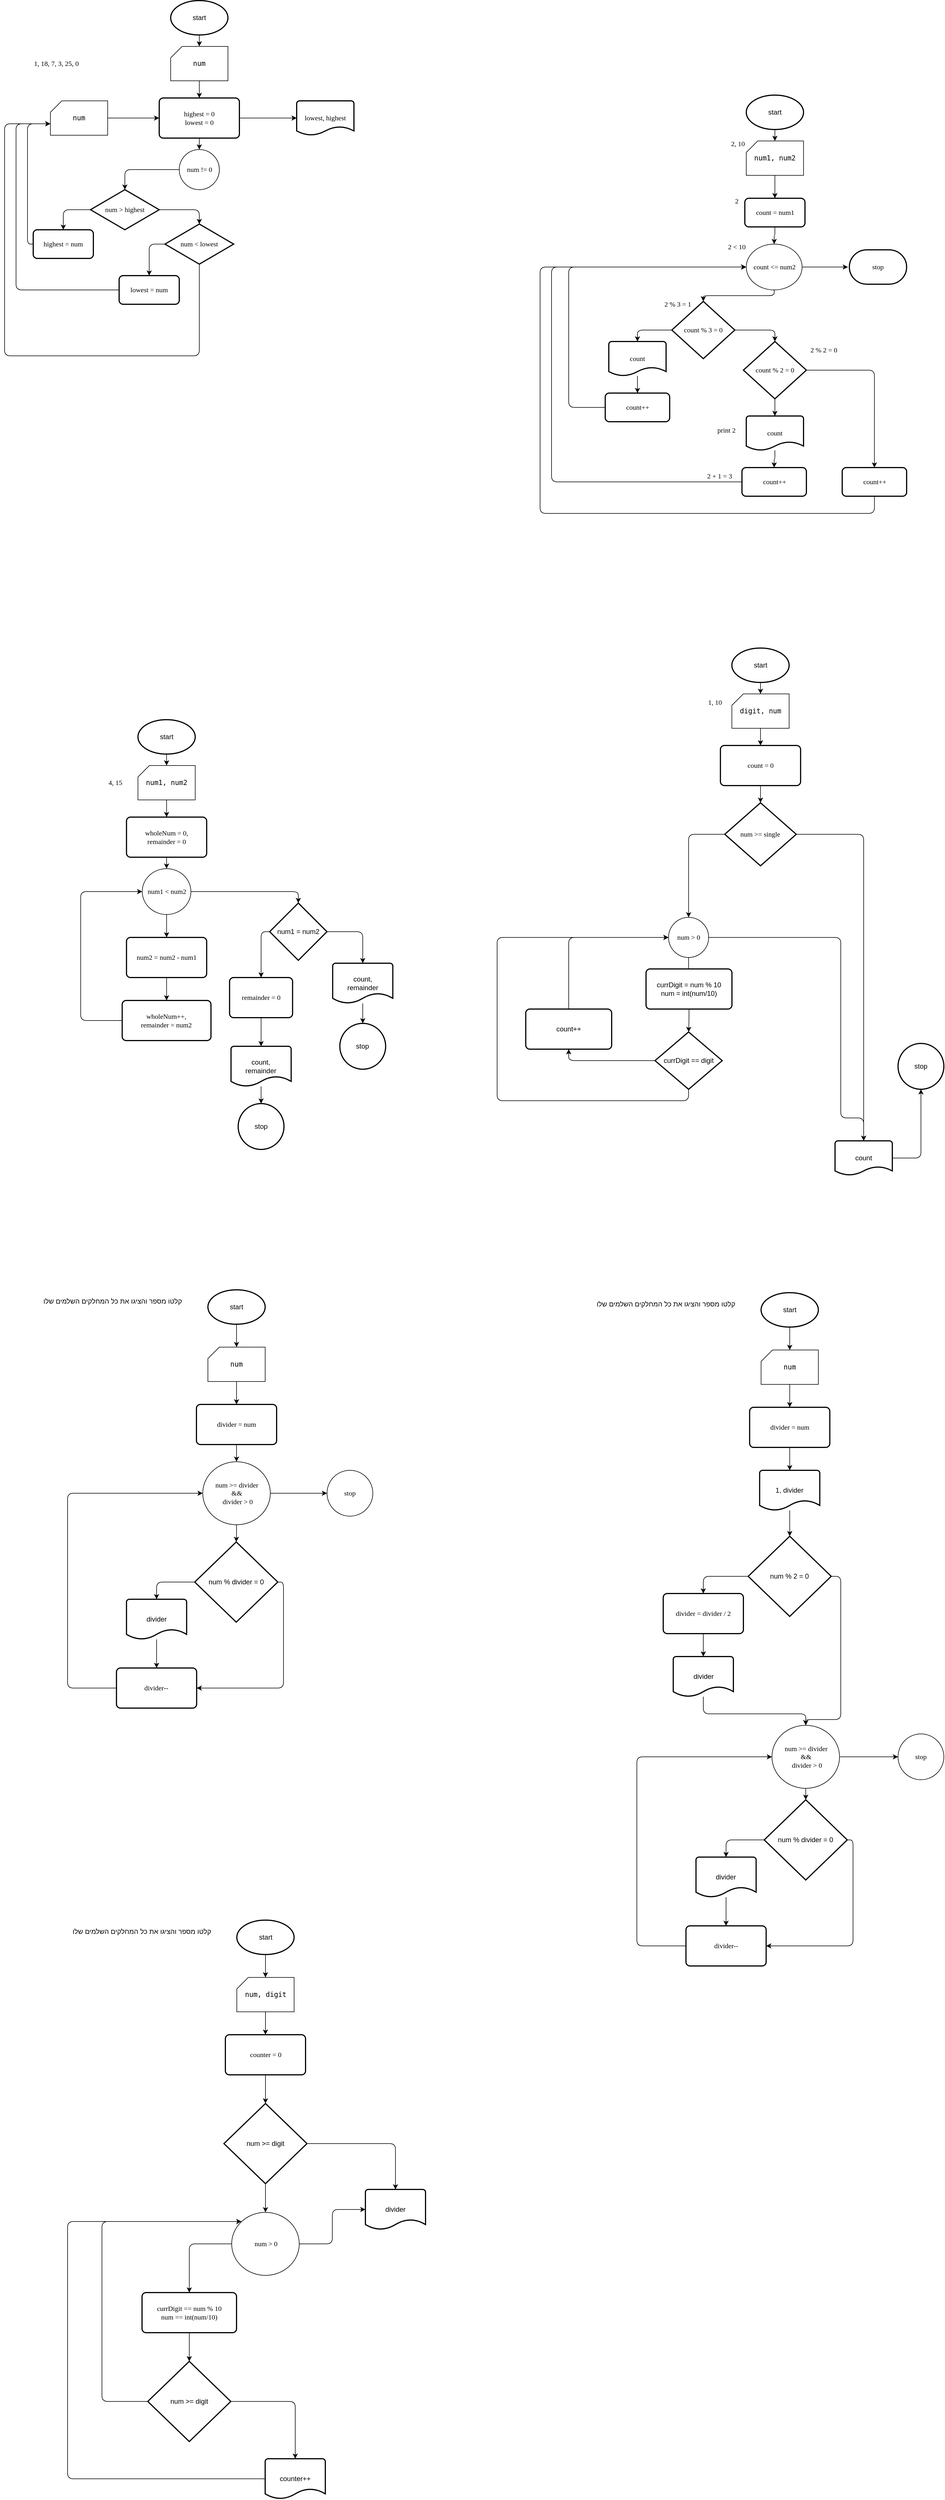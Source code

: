 <mxfile>
    <diagram id="PMfPm_m9FSrddyUOyoKl" name="Page-1">
        <mxGraphModel dx="878" dy="662" grid="1" gridSize="10" guides="1" tooltips="1" connect="1" arrows="1" fold="1" page="1" pageScale="1" pageWidth="850" pageHeight="1100" math="0" shadow="0">
            <root>
                <mxCell id="0"/>
                <mxCell id="1" parent="0"/>
                <mxCell id="33" style="edgeStyle=orthogonalEdgeStyle;html=1;entryX=0.5;entryY=0;entryDx=0;entryDy=0;entryPerimeter=0;fontFamily=Lucida Console;" parent="1" source="2" target="6" edge="1">
                    <mxGeometry relative="1" as="geometry"/>
                </mxCell>
                <mxCell id="2" value="start" style="strokeWidth=2;html=1;shape=mxgraph.flowchart.start_1;whiteSpace=wrap;" parent="1" vertex="1">
                    <mxGeometry x="310" y="20" width="100" height="60" as="geometry"/>
                </mxCell>
                <mxCell id="34" style="edgeStyle=orthogonalEdgeStyle;html=1;exitX=0.5;exitY=1;exitDx=0;exitDy=0;exitPerimeter=0;entryX=0.5;entryY=0;entryDx=0;entryDy=0;fontFamily=Lucida Console;" parent="1" source="6" target="31" edge="1">
                    <mxGeometry relative="1" as="geometry"/>
                </mxCell>
                <mxCell id="6" value="&lt;pre style=&quot;&quot;&gt;num&lt;/pre&gt;" style="verticalLabelPosition=middle;verticalAlign=middle;html=1;shape=card;whiteSpace=wrap;size=20;arcSize=12;align=center;labelPosition=center;" parent="1" vertex="1">
                    <mxGeometry x="310" y="100" width="100" height="60" as="geometry"/>
                </mxCell>
                <mxCell id="37" style="edgeStyle=orthogonalEdgeStyle;html=1;exitX=0;exitY=0.5;exitDx=0;exitDy=0;exitPerimeter=0;entryX=0.5;entryY=0;entryDx=0;entryDy=0;entryPerimeter=0;fontFamily=Lucida Console;" parent="1" source="30" target="36" edge="1">
                    <mxGeometry relative="1" as="geometry"/>
                </mxCell>
                <mxCell id="30" value="num != 0" style="verticalLabelPosition=middle;verticalAlign=middle;html=1;shape=mxgraph.flowchart.on-page_reference;fontFamily=Lucida Console;labelPosition=center;align=center;" parent="1" vertex="1">
                    <mxGeometry x="325" y="280" width="70" height="70" as="geometry"/>
                </mxCell>
                <mxCell id="35" style="edgeStyle=orthogonalEdgeStyle;html=1;exitX=0.5;exitY=1;exitDx=0;exitDy=0;entryX=0.5;entryY=0;entryDx=0;entryDy=0;entryPerimeter=0;fontFamily=Lucida Console;" parent="1" source="31" target="30" edge="1">
                    <mxGeometry relative="1" as="geometry"/>
                </mxCell>
                <mxCell id="53" style="edgeStyle=orthogonalEdgeStyle;html=1;exitX=1;exitY=0.5;exitDx=0;exitDy=0;entryX=0;entryY=0.5;entryDx=0;entryDy=0;entryPerimeter=0;fontFamily=Lucida Console;" parent="1" source="31" target="52" edge="1">
                    <mxGeometry relative="1" as="geometry"/>
                </mxCell>
                <mxCell id="31" value="highest = 0&lt;br&gt;lowest = 0" style="rounded=1;whiteSpace=wrap;html=1;absoluteArcSize=1;arcSize=14;strokeWidth=2;fontFamily=Lucida Console;" parent="1" vertex="1">
                    <mxGeometry x="290" y="190" width="140" height="70" as="geometry"/>
                </mxCell>
                <mxCell id="32" value="1, 18, 7, 3, 25, 0" style="text;html=1;align=center;verticalAlign=middle;resizable=0;points=[];autosize=1;strokeColor=none;fillColor=none;fontFamily=Lucida Console;" parent="1" vertex="1">
                    <mxGeometry x="35" y="115" width="150" height="30" as="geometry"/>
                </mxCell>
                <mxCell id="39" style="edgeStyle=orthogonalEdgeStyle;html=1;exitX=0;exitY=0.5;exitDx=0;exitDy=0;exitPerimeter=0;entryX=0.5;entryY=0;entryDx=0;entryDy=0;fontFamily=Lucida Console;" parent="1" source="36" target="38" edge="1">
                    <mxGeometry relative="1" as="geometry"/>
                </mxCell>
                <mxCell id="43" style="edgeStyle=orthogonalEdgeStyle;html=1;entryX=0.5;entryY=0;entryDx=0;entryDy=0;entryPerimeter=0;fontFamily=Lucida Console;" parent="1" source="36" target="42" edge="1">
                    <mxGeometry relative="1" as="geometry"/>
                </mxCell>
                <mxCell id="36" value="num &amp;gt; highest" style="strokeWidth=2;html=1;shape=mxgraph.flowchart.decision;whiteSpace=wrap;fontFamily=Lucida Console;" parent="1" vertex="1">
                    <mxGeometry x="170" y="350" width="120" height="70" as="geometry"/>
                </mxCell>
                <mxCell id="51" style="edgeStyle=orthogonalEdgeStyle;html=1;exitX=0;exitY=0.5;exitDx=0;exitDy=0;fontFamily=Lucida Console;entryX=0;entryY=0;entryDx=0;entryDy=40;entryPerimeter=0;" parent="1" source="38" target="49" edge="1">
                    <mxGeometry relative="1" as="geometry">
                        <mxPoint x="40" y="230" as="targetPoint"/>
                    </mxGeometry>
                </mxCell>
                <mxCell id="38" value="highest = num" style="rounded=1;whiteSpace=wrap;html=1;absoluteArcSize=1;arcSize=14;strokeWidth=2;fontFamily=Lucida Console;" parent="1" vertex="1">
                    <mxGeometry x="70" y="420" width="105" height="50" as="geometry"/>
                </mxCell>
                <mxCell id="45" style="edgeStyle=orthogonalEdgeStyle;html=1;exitX=0;exitY=0.5;exitDx=0;exitDy=0;exitPerimeter=0;fontFamily=Lucida Console;" parent="1" source="42" target="44" edge="1">
                    <mxGeometry relative="1" as="geometry"/>
                </mxCell>
                <mxCell id="48" style="edgeStyle=orthogonalEdgeStyle;html=1;exitX=0.5;exitY=1;exitDx=0;exitDy=0;exitPerimeter=0;fontFamily=Lucida Console;entryX=0;entryY=0;entryDx=0;entryDy=40;entryPerimeter=0;" parent="1" source="42" target="49" edge="1">
                    <mxGeometry relative="1" as="geometry">
                        <mxPoint x="80" y="225" as="targetPoint"/>
                        <Array as="points">
                            <mxPoint x="360" y="640"/>
                            <mxPoint x="20" y="640"/>
                            <mxPoint x="20" y="235"/>
                        </Array>
                    </mxGeometry>
                </mxCell>
                <mxCell id="42" value="num &amp;lt; lowest" style="strokeWidth=2;html=1;shape=mxgraph.flowchart.decision;whiteSpace=wrap;fontFamily=Lucida Console;" parent="1" vertex="1">
                    <mxGeometry x="300" y="410" width="120" height="70" as="geometry"/>
                </mxCell>
                <mxCell id="54" style="edgeStyle=orthogonalEdgeStyle;html=1;exitX=0;exitY=0.5;exitDx=0;exitDy=0;fontFamily=Lucida Console;entryX=0;entryY=0;entryDx=0;entryDy=40;entryPerimeter=0;" parent="1" source="44" target="49" edge="1">
                    <mxGeometry relative="1" as="geometry">
                        <mxPoint x="40" y="230" as="targetPoint"/>
                        <Array as="points">
                            <mxPoint x="40" y="525"/>
                            <mxPoint x="40" y="235"/>
                        </Array>
                    </mxGeometry>
                </mxCell>
                <mxCell id="44" value="lowest = num" style="rounded=1;whiteSpace=wrap;html=1;absoluteArcSize=1;arcSize=14;strokeWidth=2;fontFamily=Lucida Console;" parent="1" vertex="1">
                    <mxGeometry x="220" y="500" width="105" height="50" as="geometry"/>
                </mxCell>
                <mxCell id="50" style="edgeStyle=orthogonalEdgeStyle;html=1;entryX=0;entryY=0.5;entryDx=0;entryDy=0;fontFamily=Lucida Console;" parent="1" source="49" target="31" edge="1">
                    <mxGeometry relative="1" as="geometry"/>
                </mxCell>
                <mxCell id="49" value="&lt;pre style=&quot;&quot;&gt;num&lt;/pre&gt;" style="verticalLabelPosition=middle;verticalAlign=middle;html=1;shape=card;whiteSpace=wrap;size=20;arcSize=12;align=center;labelPosition=center;" parent="1" vertex="1">
                    <mxGeometry x="100" y="195" width="100" height="60" as="geometry"/>
                </mxCell>
                <mxCell id="52" value="lowest, highest" style="strokeWidth=2;html=1;shape=mxgraph.flowchart.document2;whiteSpace=wrap;size=0.25;fontFamily=Lucida Console;" parent="1" vertex="1">
                    <mxGeometry x="530" y="195" width="100" height="60" as="geometry"/>
                </mxCell>
                <mxCell id="184" style="edgeStyle=orthogonalEdgeStyle;html=1;entryX=0.5;entryY=0;entryDx=0;entryDy=0;entryPerimeter=0;fontFamily=Lucida Console;" parent="1" source="185" target="187" edge="1">
                    <mxGeometry relative="1" as="geometry"/>
                </mxCell>
                <mxCell id="185" value="start" style="strokeWidth=2;html=1;shape=mxgraph.flowchart.start_1;whiteSpace=wrap;" parent="1" vertex="1">
                    <mxGeometry x="1289.86" y="1150" width="100" height="60" as="geometry"/>
                </mxCell>
                <mxCell id="186" style="edgeStyle=orthogonalEdgeStyle;html=1;exitX=0.5;exitY=1;exitDx=0;exitDy=0;exitPerimeter=0;entryX=0.5;entryY=0;entryDx=0;entryDy=0;fontFamily=Lucida Console;" parent="1" source="187" target="190" edge="1">
                    <mxGeometry relative="1" as="geometry"/>
                </mxCell>
                <mxCell id="187" value="&lt;pre style=&quot;&quot;&gt;digit, num&lt;/pre&gt;" style="verticalLabelPosition=middle;verticalAlign=middle;html=1;shape=card;whiteSpace=wrap;size=20;arcSize=12;align=center;labelPosition=center;" parent="1" vertex="1">
                    <mxGeometry x="1289.86" y="1230" width="100" height="60" as="geometry"/>
                </mxCell>
                <mxCell id="266" value="" style="edgeStyle=orthogonalEdgeStyle;html=1;" parent="1" source="188" edge="1">
                    <mxGeometry relative="1" as="geometry">
                        <mxPoint x="1215.0" y="1760" as="targetPoint"/>
                    </mxGeometry>
                </mxCell>
                <mxCell id="271" style="edgeStyle=orthogonalEdgeStyle;html=1;entryX=0.5;entryY=0;entryDx=0;entryDy=0;entryPerimeter=0;" parent="1" source="188" target="259" edge="1">
                    <mxGeometry relative="1" as="geometry">
                        <Array as="points">
                            <mxPoint x="1480" y="1655"/>
                            <mxPoint x="1480" y="1970"/>
                            <mxPoint x="1520" y="1970"/>
                        </Array>
                    </mxGeometry>
                </mxCell>
                <mxCell id="188" value="num &amp;gt; 0" style="verticalLabelPosition=middle;verticalAlign=middle;html=1;shape=mxgraph.flowchart.on-page_reference;fontFamily=Lucida Console;labelPosition=center;align=center;" parent="1" vertex="1">
                    <mxGeometry x="1179.32" y="1620" width="70" height="70" as="geometry"/>
                </mxCell>
                <mxCell id="263" style="edgeStyle=orthogonalEdgeStyle;html=1;entryX=0.5;entryY=0;entryDx=0;entryDy=0;entryPerimeter=0;" parent="1" source="190" target="258" edge="1">
                    <mxGeometry relative="1" as="geometry"/>
                </mxCell>
                <mxCell id="190" value="count = 0" style="rounded=1;whiteSpace=wrap;html=1;absoluteArcSize=1;arcSize=14;strokeWidth=2;fontFamily=Lucida Console;" parent="1" vertex="1">
                    <mxGeometry x="1269.86" y="1320" width="140" height="70" as="geometry"/>
                </mxCell>
                <mxCell id="191" value="1, 10" style="text;html=1;align=center;verticalAlign=middle;resizable=0;points=[];autosize=1;strokeColor=none;fillColor=none;fontFamily=Lucida Console;" parent="1" vertex="1">
                    <mxGeometry x="1229.86" y="1230" width="60" height="30" as="geometry"/>
                </mxCell>
                <mxCell id="260" style="edgeStyle=orthogonalEdgeStyle;html=1;exitX=1;exitY=0.5;exitDx=0;exitDy=0;exitPerimeter=0;entryX=0.5;entryY=0;entryDx=0;entryDy=0;entryPerimeter=0;" parent="1" source="258" target="259" edge="1">
                    <mxGeometry relative="1" as="geometry"/>
                </mxCell>
                <mxCell id="264" style="edgeStyle=orthogonalEdgeStyle;html=1;exitX=0;exitY=0.5;exitDx=0;exitDy=0;exitPerimeter=0;entryX=0.5;entryY=0;entryDx=0;entryDy=0;entryPerimeter=0;" parent="1" source="258" target="188" edge="1">
                    <mxGeometry relative="1" as="geometry"/>
                </mxCell>
                <mxCell id="258" value="num &amp;gt;= single" style="strokeWidth=2;html=1;shape=mxgraph.flowchart.decision;whiteSpace=wrap;fontFamily=Lucida Console;" parent="1" vertex="1">
                    <mxGeometry x="1277.47" y="1420" width="124.79" height="110" as="geometry"/>
                </mxCell>
                <mxCell id="262" value="" style="edgeStyle=orthogonalEdgeStyle;html=1;" parent="1" source="259" target="261" edge="1">
                    <mxGeometry relative="1" as="geometry"/>
                </mxCell>
                <mxCell id="259" value="count" style="strokeWidth=2;html=1;shape=mxgraph.flowchart.document2;whiteSpace=wrap;size=0.25;" parent="1" vertex="1">
                    <mxGeometry x="1470.0" y="2010" width="100" height="60" as="geometry"/>
                </mxCell>
                <mxCell id="261" value="stop" style="ellipse;whiteSpace=wrap;html=1;strokeWidth=2;" parent="1" vertex="1">
                    <mxGeometry x="1580.0" y="1840" width="80" height="80" as="geometry"/>
                </mxCell>
                <mxCell id="269" style="edgeStyle=orthogonalEdgeStyle;html=1;entryX=0.5;entryY=0;entryDx=0;entryDy=0;entryPerimeter=0;" parent="1" source="267" target="268" edge="1">
                    <mxGeometry relative="1" as="geometry"/>
                </mxCell>
                <mxCell id="267" value="currDigit = num % 10&lt;br&gt;num = int(num/10)" style="rounded=1;whiteSpace=wrap;html=1;absoluteArcSize=1;arcSize=14;strokeWidth=2;" parent="1" vertex="1">
                    <mxGeometry x="1140" y="1710" width="150" height="70" as="geometry"/>
                </mxCell>
                <mxCell id="272" style="edgeStyle=orthogonalEdgeStyle;html=1;entryX=0.5;entryY=1;entryDx=0;entryDy=0;" parent="1" source="268" target="273" edge="1">
                    <mxGeometry relative="1" as="geometry">
                        <mxPoint x="1050" y="1830" as="targetPoint"/>
                    </mxGeometry>
                </mxCell>
                <mxCell id="276" style="edgeStyle=orthogonalEdgeStyle;html=1;entryX=0;entryY=0.5;entryDx=0;entryDy=0;entryPerimeter=0;" parent="1" source="268" target="188" edge="1">
                    <mxGeometry relative="1" as="geometry">
                        <Array as="points">
                            <mxPoint x="1214" y="1940"/>
                            <mxPoint x="880" y="1940"/>
                            <mxPoint x="880" y="1655"/>
                        </Array>
                    </mxGeometry>
                </mxCell>
                <mxCell id="268" value="currDigit == digit" style="strokeWidth=2;html=1;shape=mxgraph.flowchart.decision;whiteSpace=wrap;" parent="1" vertex="1">
                    <mxGeometry x="1155.64" y="1820" width="117.36" height="100" as="geometry"/>
                </mxCell>
                <mxCell id="274" style="edgeStyle=orthogonalEdgeStyle;html=1;entryX=0;entryY=0.5;entryDx=0;entryDy=0;entryPerimeter=0;" parent="1" source="273" target="188" edge="1">
                    <mxGeometry relative="1" as="geometry">
                        <Array as="points">
                            <mxPoint x="1005" y="1655"/>
                        </Array>
                    </mxGeometry>
                </mxCell>
                <mxCell id="273" value="count++" style="rounded=1;whiteSpace=wrap;html=1;absoluteArcSize=1;arcSize=14;strokeWidth=2;" parent="1" vertex="1">
                    <mxGeometry x="930" y="1780" width="150" height="70" as="geometry"/>
                </mxCell>
                <mxCell id="311" style="edgeStyle=orthogonalEdgeStyle;html=1;entryX=0.5;entryY=0;entryDx=0;entryDy=0;entryPerimeter=0;fontFamily=Lucida Console;" parent="1" source="312" target="314" edge="1">
                    <mxGeometry relative="1" as="geometry"/>
                </mxCell>
                <mxCell id="312" value="start" style="strokeWidth=2;html=1;shape=mxgraph.flowchart.start_1;whiteSpace=wrap;" parent="1" vertex="1">
                    <mxGeometry x="1315" y="185" width="100" height="60" as="geometry"/>
                </mxCell>
                <mxCell id="313" style="edgeStyle=orthogonalEdgeStyle;html=1;exitX=0.5;exitY=1;exitDx=0;exitDy=0;exitPerimeter=0;fontFamily=Lucida Console;entryX=0.5;entryY=0;entryDx=0;entryDy=0;" parent="1" source="314" target="319" edge="1">
                    <mxGeometry relative="1" as="geometry">
                        <mxPoint x="1365" y="355" as="targetPoint"/>
                    </mxGeometry>
                </mxCell>
                <mxCell id="314" value="&lt;pre style=&quot;&quot;&gt;num1, num2&lt;/pre&gt;" style="verticalLabelPosition=middle;verticalAlign=middle;html=1;shape=card;whiteSpace=wrap;size=20;arcSize=12;align=center;labelPosition=center;" parent="1" vertex="1">
                    <mxGeometry x="1315" y="265" width="100" height="60" as="geometry"/>
                </mxCell>
                <mxCell id="315" value="" style="edgeStyle=orthogonalEdgeStyle;html=1;fontFamily=Lucida Console;" parent="1" source="317" edge="1">
                    <mxGeometry relative="1" as="geometry">
                        <mxPoint x="1492.5" y="485" as="targetPoint"/>
                    </mxGeometry>
                </mxCell>
                <mxCell id="316" style="edgeStyle=orthogonalEdgeStyle;html=1;exitX=0.5;exitY=1;exitDx=0;exitDy=0;exitPerimeter=0;entryX=0.5;entryY=0;entryDx=0;entryDy=0;entryPerimeter=0;fontFamily=Lucida Console;" parent="1" source="317" target="322" edge="1">
                    <mxGeometry relative="1" as="geometry"/>
                </mxCell>
                <mxCell id="317" value="count &amp;lt;= num2" style="verticalLabelPosition=middle;verticalAlign=middle;html=1;shape=mxgraph.flowchart.on-page_reference;fontFamily=Lucida Console;labelPosition=center;align=center;" parent="1" vertex="1">
                    <mxGeometry x="1315" y="445" width="97.5" height="80" as="geometry"/>
                </mxCell>
                <mxCell id="318" style="edgeStyle=orthogonalEdgeStyle;html=1;exitX=0.5;exitY=1;exitDx=0;exitDy=0;entryX=0.5;entryY=0;entryDx=0;entryDy=0;entryPerimeter=0;fontFamily=Lucida Console;" parent="1" source="319" target="317" edge="1">
                    <mxGeometry relative="1" as="geometry"/>
                </mxCell>
                <mxCell id="319" value="count = num1" style="rounded=1;whiteSpace=wrap;html=1;absoluteArcSize=1;arcSize=14;strokeWidth=2;fontFamily=Lucida Console;" parent="1" vertex="1">
                    <mxGeometry x="1312.5" y="365" width="105" height="50" as="geometry"/>
                </mxCell>
                <mxCell id="320" style="edgeStyle=orthogonalEdgeStyle;html=1;exitX=1;exitY=0.5;exitDx=0;exitDy=0;exitPerimeter=0;entryX=0.5;entryY=0;entryDx=0;entryDy=0;entryPerimeter=0;fontFamily=Lucida Console;" parent="1" source="322" target="325" edge="1">
                    <mxGeometry relative="1" as="geometry"/>
                </mxCell>
                <mxCell id="321" style="edgeStyle=orthogonalEdgeStyle;html=1;exitX=0;exitY=0.5;exitDx=0;exitDy=0;exitPerimeter=0;entryX=0.5;entryY=0;entryDx=0;entryDy=0;entryPerimeter=0;fontFamily=Lucida Console;" parent="1" source="322" target="327" edge="1">
                    <mxGeometry relative="1" as="geometry"/>
                </mxCell>
                <mxCell id="322" value="count % 3 = 0" style="strokeWidth=2;html=1;shape=mxgraph.flowchart.decision;whiteSpace=wrap;fontFamily=Lucida Console;" parent="1" vertex="1">
                    <mxGeometry x="1185" y="545" width="110" height="100" as="geometry"/>
                </mxCell>
                <mxCell id="323" style="edgeStyle=orthogonalEdgeStyle;html=1;fontFamily=Lucida Console;" parent="1" source="325" target="331" edge="1">
                    <mxGeometry relative="1" as="geometry"/>
                </mxCell>
                <mxCell id="324" style="edgeStyle=orthogonalEdgeStyle;html=1;entryX=0.5;entryY=0;entryDx=0;entryDy=0;fontFamily=Lucida Console;" parent="1" source="325" target="336" edge="1">
                    <mxGeometry relative="1" as="geometry"/>
                </mxCell>
                <mxCell id="325" value="count % 2 = 0" style="strokeWidth=2;html=1;shape=mxgraph.flowchart.decision;whiteSpace=wrap;fontFamily=Lucida Console;" parent="1" vertex="1">
                    <mxGeometry x="1310" y="615" width="110" height="100" as="geometry"/>
                </mxCell>
                <mxCell id="326" style="edgeStyle=orthogonalEdgeStyle;html=1;fontFamily=Lucida Console;" parent="1" source="327" target="329" edge="1">
                    <mxGeometry relative="1" as="geometry"/>
                </mxCell>
                <mxCell id="327" value="count" style="strokeWidth=2;html=1;shape=mxgraph.flowchart.document2;whiteSpace=wrap;size=0.25;fontFamily=Lucida Console;" parent="1" vertex="1">
                    <mxGeometry x="1075" y="615" width="100" height="60" as="geometry"/>
                </mxCell>
                <mxCell id="328" style="edgeStyle=orthogonalEdgeStyle;html=1;entryX=0;entryY=0.5;entryDx=0;entryDy=0;entryPerimeter=0;fontFamily=Lucida Console;" parent="1" source="329" target="317" edge="1">
                    <mxGeometry relative="1" as="geometry">
                        <Array as="points">
                            <mxPoint x="1005" y="730"/>
                            <mxPoint x="1005" y="485"/>
                        </Array>
                    </mxGeometry>
                </mxCell>
                <mxCell id="329" value="count++" style="rounded=1;whiteSpace=wrap;html=1;absoluteArcSize=1;arcSize=14;strokeWidth=2;fontFamily=Lucida Console;" parent="1" vertex="1">
                    <mxGeometry x="1068.75" y="705" width="112.5" height="50" as="geometry"/>
                </mxCell>
                <mxCell id="330" style="edgeStyle=orthogonalEdgeStyle;html=1;fontFamily=Lucida Console;" parent="1" source="331" target="333" edge="1">
                    <mxGeometry relative="1" as="geometry"/>
                </mxCell>
                <mxCell id="331" value="count" style="strokeWidth=2;html=1;shape=mxgraph.flowchart.document2;whiteSpace=wrap;size=0.25;fontFamily=Lucida Console;" parent="1" vertex="1">
                    <mxGeometry x="1315" y="745" width="100" height="60" as="geometry"/>
                </mxCell>
                <mxCell id="332" style="edgeStyle=orthogonalEdgeStyle;html=1;entryX=0;entryY=0.5;entryDx=0;entryDy=0;entryPerimeter=0;fontFamily=Lucida Console;" parent="1" source="333" target="317" edge="1">
                    <mxGeometry relative="1" as="geometry">
                        <Array as="points">
                            <mxPoint x="975" y="860"/>
                            <mxPoint x="975" y="485"/>
                        </Array>
                    </mxGeometry>
                </mxCell>
                <mxCell id="333" value="count++" style="rounded=1;whiteSpace=wrap;html=1;absoluteArcSize=1;arcSize=14;strokeWidth=2;fontFamily=Lucida Console;" parent="1" vertex="1">
                    <mxGeometry x="1307.5" y="835" width="112.5" height="50" as="geometry"/>
                </mxCell>
                <mxCell id="334" value="stop" style="strokeWidth=2;html=1;shape=mxgraph.flowchart.terminator;whiteSpace=wrap;fontFamily=Lucida Console;" parent="1" vertex="1">
                    <mxGeometry x="1495" y="455" width="100" height="60" as="geometry"/>
                </mxCell>
                <mxCell id="335" style="edgeStyle=orthogonalEdgeStyle;html=1;exitX=0.5;exitY=1;exitDx=0;exitDy=0;entryX=0;entryY=0.5;entryDx=0;entryDy=0;entryPerimeter=0;fontFamily=Lucida Console;" parent="1" source="336" target="317" edge="1">
                    <mxGeometry relative="1" as="geometry">
                        <Array as="points">
                            <mxPoint x="1539" y="915"/>
                            <mxPoint x="955" y="915"/>
                            <mxPoint x="955" y="485"/>
                        </Array>
                    </mxGeometry>
                </mxCell>
                <mxCell id="336" value="count++" style="rounded=1;whiteSpace=wrap;html=1;absoluteArcSize=1;arcSize=14;strokeWidth=2;fontFamily=Lucida Console;" parent="1" vertex="1">
                    <mxGeometry x="1482.5" y="835" width="112.5" height="50" as="geometry"/>
                </mxCell>
                <mxCell id="337" value="2, 10" style="text;html=1;align=center;verticalAlign=middle;resizable=0;points=[];autosize=1;strokeColor=none;fillColor=none;fontFamily=Lucida Console;" parent="1" vertex="1">
                    <mxGeometry x="1270" y="255" width="60" height="30" as="geometry"/>
                </mxCell>
                <mxCell id="338" value="2" style="text;html=1;align=center;verticalAlign=middle;resizable=0;points=[];autosize=1;strokeColor=none;fillColor=none;fontFamily=Lucida Console;" parent="1" vertex="1">
                    <mxGeometry x="1282.5" y="355" width="30" height="30" as="geometry"/>
                </mxCell>
                <mxCell id="339" value="2 &amp;lt; 10" style="text;html=1;align=center;verticalAlign=middle;resizable=0;points=[];autosize=1;strokeColor=none;fillColor=none;fontFamily=Lucida Console;" parent="1" vertex="1">
                    <mxGeometry x="1262.5" y="435" width="70" height="30" as="geometry"/>
                </mxCell>
                <mxCell id="340" value="2 % 3 = 1" style="text;html=1;align=center;verticalAlign=middle;resizable=0;points=[];autosize=1;strokeColor=none;fillColor=none;fontFamily=Lucida Console;" parent="1" vertex="1">
                    <mxGeometry x="1150" y="535" width="90" height="30" as="geometry"/>
                </mxCell>
                <mxCell id="341" value="2 % 2 = 0" style="text;html=1;align=center;verticalAlign=middle;resizable=0;points=[];autosize=1;strokeColor=none;fillColor=none;fontFamily=Lucida Console;" parent="1" vertex="1">
                    <mxGeometry x="1405" y="615" width="90" height="30" as="geometry"/>
                </mxCell>
                <mxCell id="342" value="print 2" style="text;html=1;align=center;verticalAlign=middle;resizable=0;points=[];autosize=1;strokeColor=none;fillColor=none;fontFamily=Lucida Console;" parent="1" vertex="1">
                    <mxGeometry x="1245" y="755" width="70" height="30" as="geometry"/>
                </mxCell>
                <mxCell id="343" value="2 + 1 = 3" style="text;html=1;align=center;verticalAlign=middle;resizable=0;points=[];autosize=1;strokeColor=none;fillColor=none;fontFamily=Lucida Console;" parent="1" vertex="1">
                    <mxGeometry x="1222.5" y="835" width="90" height="30" as="geometry"/>
                </mxCell>
                <mxCell id="344" style="edgeStyle=orthogonalEdgeStyle;html=1;entryX=0.5;entryY=0;entryDx=0;entryDy=0;entryPerimeter=0;fontFamily=Lucida Console;" parent="1" source="345" target="347" edge="1">
                    <mxGeometry relative="1" as="geometry"/>
                </mxCell>
                <mxCell id="345" value="start" style="strokeWidth=2;html=1;shape=mxgraph.flowchart.start_1;whiteSpace=wrap;" parent="1" vertex="1">
                    <mxGeometry x="252.86" y="1275" width="100" height="60" as="geometry"/>
                </mxCell>
                <mxCell id="346" style="edgeStyle=orthogonalEdgeStyle;html=1;exitX=0.5;exitY=1;exitDx=0;exitDy=0;exitPerimeter=0;entryX=0.5;entryY=0;entryDx=0;entryDy=0;fontFamily=Lucida Console;" parent="1" source="347" target="352" edge="1">
                    <mxGeometry relative="1" as="geometry"/>
                </mxCell>
                <mxCell id="347" value="&lt;pre style=&quot;&quot;&gt;num1, num2&lt;/pre&gt;" style="verticalLabelPosition=middle;verticalAlign=middle;html=1;shape=card;whiteSpace=wrap;size=20;arcSize=12;align=center;labelPosition=center;" parent="1" vertex="1">
                    <mxGeometry x="252.86" y="1355" width="100" height="60" as="geometry"/>
                </mxCell>
                <mxCell id="348" style="edgeStyle=orthogonalEdgeStyle;html=1;entryX=0.5;entryY=0;entryDx=0;entryDy=0;" parent="1" source="350" target="355" edge="1">
                    <mxGeometry relative="1" as="geometry"/>
                </mxCell>
                <mxCell id="349" style="edgeStyle=orthogonalEdgeStyle;html=1;entryX=0.5;entryY=0;entryDx=0;entryDy=0;entryPerimeter=0;" parent="1" source="350" target="363" edge="1">
                    <mxGeometry relative="1" as="geometry">
                        <mxPoint x="482.86" y="1575" as="targetPoint"/>
                    </mxGeometry>
                </mxCell>
                <mxCell id="350" value="num1 &amp;lt; num2" style="verticalLabelPosition=middle;verticalAlign=middle;html=1;shape=mxgraph.flowchart.on-page_reference;fontFamily=Lucida Console;labelPosition=center;align=center;" parent="1" vertex="1">
                    <mxGeometry x="260.36" y="1535" width="85" height="80" as="geometry"/>
                </mxCell>
                <mxCell id="351" style="edgeStyle=orthogonalEdgeStyle;html=1;exitX=0.5;exitY=1;exitDx=0;exitDy=0;entryX=0.5;entryY=0;entryDx=0;entryDy=0;entryPerimeter=0;fontFamily=Lucida Console;" parent="1" source="352" target="350" edge="1">
                    <mxGeometry relative="1" as="geometry"/>
                </mxCell>
                <mxCell id="352" value="wholeNum = 0,&lt;br&gt;remainder = 0" style="rounded=1;whiteSpace=wrap;html=1;absoluteArcSize=1;arcSize=14;strokeWidth=2;fontFamily=Lucida Console;" parent="1" vertex="1">
                    <mxGeometry x="232.86" y="1445" width="140" height="70" as="geometry"/>
                </mxCell>
                <mxCell id="353" value="4, 15&lt;br&gt;" style="text;html=1;align=center;verticalAlign=middle;resizable=0;points=[];autosize=1;strokeColor=none;fillColor=none;fontFamily=Lucida Console;" parent="1" vertex="1">
                    <mxGeometry x="182.86" y="1370" width="60" height="30" as="geometry"/>
                </mxCell>
                <mxCell id="354" style="edgeStyle=orthogonalEdgeStyle;html=1;entryX=0.5;entryY=0;entryDx=0;entryDy=0;" parent="1" source="355" target="357" edge="1">
                    <mxGeometry relative="1" as="geometry"/>
                </mxCell>
                <mxCell id="355" value="num2 = num2 - num1" style="rounded=1;whiteSpace=wrap;html=1;absoluteArcSize=1;arcSize=14;strokeWidth=2;fontFamily=Lucida Console;" parent="1" vertex="1">
                    <mxGeometry x="232.86" y="1655" width="140" height="70" as="geometry"/>
                </mxCell>
                <mxCell id="356" style="edgeStyle=orthogonalEdgeStyle;html=1;entryX=0;entryY=0.5;entryDx=0;entryDy=0;entryPerimeter=0;" parent="1" source="357" target="350" edge="1">
                    <mxGeometry relative="1" as="geometry">
                        <Array as="points">
                            <mxPoint x="152.86" y="1800"/>
                            <mxPoint x="152.86" y="1575"/>
                        </Array>
                    </mxGeometry>
                </mxCell>
                <mxCell id="357" value="wholeNum++,&lt;br&gt;remainder = num2" style="rounded=1;whiteSpace=wrap;html=1;absoluteArcSize=1;arcSize=14;strokeWidth=2;fontFamily=Lucida Console;" parent="1" vertex="1">
                    <mxGeometry x="225.36" y="1765" width="155" height="70" as="geometry"/>
                </mxCell>
                <mxCell id="358" value="" style="edgeStyle=orthogonalEdgeStyle;html=1;" parent="1" source="359" target="360" edge="1">
                    <mxGeometry relative="1" as="geometry"/>
                </mxCell>
                <mxCell id="359" value="count,&lt;br&gt;remainder" style="strokeWidth=2;html=1;shape=mxgraph.flowchart.document2;whiteSpace=wrap;size=0.25;" parent="1" vertex="1">
                    <mxGeometry x="592.86" y="1700" width="105" height="70" as="geometry"/>
                </mxCell>
                <mxCell id="360" value="stop" style="ellipse;whiteSpace=wrap;html=1;strokeWidth=2;" parent="1" vertex="1">
                    <mxGeometry x="605.36" y="1805" width="80" height="80" as="geometry"/>
                </mxCell>
                <mxCell id="361" style="edgeStyle=orthogonalEdgeStyle;html=1;exitX=1;exitY=0.5;exitDx=0;exitDy=0;exitPerimeter=0;entryX=0.5;entryY=0;entryDx=0;entryDy=0;entryPerimeter=0;" parent="1" source="363" target="359" edge="1">
                    <mxGeometry relative="1" as="geometry"/>
                </mxCell>
                <mxCell id="362" style="edgeStyle=orthogonalEdgeStyle;html=1;entryX=0.5;entryY=0;entryDx=0;entryDy=0;" parent="1" source="363" target="365" edge="1">
                    <mxGeometry relative="1" as="geometry">
                        <Array as="points">
                            <mxPoint x="467.86" y="1645"/>
                        </Array>
                    </mxGeometry>
                </mxCell>
                <mxCell id="363" value="num1 = num2" style="strokeWidth=2;html=1;shape=mxgraph.flowchart.decision;whiteSpace=wrap;" parent="1" vertex="1">
                    <mxGeometry x="482.86" y="1595" width="100" height="100" as="geometry"/>
                </mxCell>
                <mxCell id="364" style="edgeStyle=orthogonalEdgeStyle;html=1;entryX=0.5;entryY=0;entryDx=0;entryDy=0;entryPerimeter=0;" parent="1" source="365" target="367" edge="1">
                    <mxGeometry relative="1" as="geometry"/>
                </mxCell>
                <mxCell id="365" value="remainder = 0" style="rounded=1;whiteSpace=wrap;html=1;absoluteArcSize=1;arcSize=14;strokeWidth=2;fontFamily=Lucida Console;" parent="1" vertex="1">
                    <mxGeometry x="412.86" y="1725" width="110" height="70" as="geometry"/>
                </mxCell>
                <mxCell id="366" value="" style="edgeStyle=orthogonalEdgeStyle;html=1;" parent="1" source="367" target="368" edge="1">
                    <mxGeometry relative="1" as="geometry"/>
                </mxCell>
                <mxCell id="367" value="count,&lt;br&gt;remainder" style="strokeWidth=2;html=1;shape=mxgraph.flowchart.document2;whiteSpace=wrap;size=0.25;" parent="1" vertex="1">
                    <mxGeometry x="415.36" y="1845" width="105" height="70" as="geometry"/>
                </mxCell>
                <mxCell id="368" value="stop" style="ellipse;whiteSpace=wrap;html=1;strokeWidth=2;" parent="1" vertex="1">
                    <mxGeometry x="427.86" y="1945" width="80" height="80" as="geometry"/>
                </mxCell>
                <mxCell id="389" style="edgeStyle=orthogonalEdgeStyle;html=1;" parent="1" source="369" target="372" edge="1">
                    <mxGeometry relative="1" as="geometry"/>
                </mxCell>
                <mxCell id="369" value="start" style="strokeWidth=2;html=1;shape=mxgraph.flowchart.start_1;whiteSpace=wrap;" parent="1" vertex="1">
                    <mxGeometry x="375.0" y="2270" width="100" height="60" as="geometry"/>
                </mxCell>
                <mxCell id="371" value="קלטו מספר והציגו את כל המחלקים השלמים שלו&amp;nbsp;" style="text;html=1;align=center;verticalAlign=middle;resizable=0;points=[];autosize=1;strokeColor=none;fillColor=none;" parent="1" vertex="1">
                    <mxGeometry x="85" y="2275" width="250" height="30" as="geometry"/>
                </mxCell>
                <mxCell id="388" style="edgeStyle=orthogonalEdgeStyle;html=1;entryX=0.5;entryY=0;entryDx=0;entryDy=0;" parent="1" source="372" target="376" edge="1">
                    <mxGeometry relative="1" as="geometry"/>
                </mxCell>
                <mxCell id="372" value="&lt;pre style=&quot;&quot;&gt;num&lt;/pre&gt;" style="verticalLabelPosition=middle;verticalAlign=middle;html=1;shape=card;whiteSpace=wrap;size=20;arcSize=12;align=center;labelPosition=center;" parent="1" vertex="1">
                    <mxGeometry x="375.0" y="2370" width="100" height="60" as="geometry"/>
                </mxCell>
                <mxCell id="385" value="" style="edgeStyle=orthogonalEdgeStyle;html=1;" parent="1" source="374" target="384" edge="1">
                    <mxGeometry relative="1" as="geometry"/>
                </mxCell>
                <mxCell id="386" style="edgeStyle=orthogonalEdgeStyle;html=1;entryX=0.5;entryY=0;entryDx=0;entryDy=0;entryPerimeter=0;" parent="1" source="374" target="375" edge="1">
                    <mxGeometry relative="1" as="geometry"/>
                </mxCell>
                <mxCell id="374" value="num &amp;gt;= divider &lt;br&gt;&amp;amp;&amp;amp;&lt;br&gt;&amp;nbsp;divider &amp;gt; 0" style="verticalLabelPosition=middle;verticalAlign=middle;html=1;shape=mxgraph.flowchart.on-page_reference;fontFamily=Lucida Console;labelPosition=center;align=center;" parent="1" vertex="1">
                    <mxGeometry x="366" y="2570" width="118" height="110" as="geometry"/>
                </mxCell>
                <mxCell id="379" style="edgeStyle=orthogonalEdgeStyle;html=1;exitX=0;exitY=0.5;exitDx=0;exitDy=0;exitPerimeter=0;entryX=0.5;entryY=0;entryDx=0;entryDy=0;entryPerimeter=0;" parent="1" source="375" target="378" edge="1">
                    <mxGeometry relative="1" as="geometry"/>
                </mxCell>
                <mxCell id="382" style="edgeStyle=orthogonalEdgeStyle;html=1;exitX=1;exitY=0.5;exitDx=0;exitDy=0;exitPerimeter=0;entryX=1;entryY=0.5;entryDx=0;entryDy=0;" parent="1" source="375" target="377" edge="1">
                    <mxGeometry relative="1" as="geometry"/>
                </mxCell>
                <mxCell id="375" value="num % divider = 0" style="strokeWidth=2;html=1;shape=mxgraph.flowchart.decision;whiteSpace=wrap;" parent="1" vertex="1">
                    <mxGeometry x="352" y="2710" width="145" height="140" as="geometry"/>
                </mxCell>
                <mxCell id="387" style="edgeStyle=orthogonalEdgeStyle;html=1;entryX=0.5;entryY=0;entryDx=0;entryDy=0;entryPerimeter=0;" parent="1" source="376" target="374" edge="1">
                    <mxGeometry relative="1" as="geometry"/>
                </mxCell>
                <mxCell id="376" value="divider = num" style="rounded=1;whiteSpace=wrap;html=1;absoluteArcSize=1;arcSize=14;strokeWidth=2;fontFamily=Lucida Console;" parent="1" vertex="1">
                    <mxGeometry x="355.0" y="2470" width="140" height="70" as="geometry"/>
                </mxCell>
                <mxCell id="381" style="edgeStyle=orthogonalEdgeStyle;html=1;entryX=0;entryY=0.5;entryDx=0;entryDy=0;entryPerimeter=0;" parent="1" source="377" target="374" edge="1">
                    <mxGeometry relative="1" as="geometry">
                        <Array as="points">
                            <mxPoint x="130" y="2965"/>
                            <mxPoint x="130" y="2625"/>
                        </Array>
                    </mxGeometry>
                </mxCell>
                <mxCell id="377" value="divider--" style="rounded=1;whiteSpace=wrap;html=1;absoluteArcSize=1;arcSize=14;strokeWidth=2;fontFamily=Lucida Console;" parent="1" vertex="1">
                    <mxGeometry x="215.36" y="2930" width="140" height="70" as="geometry"/>
                </mxCell>
                <mxCell id="380" style="edgeStyle=orthogonalEdgeStyle;html=1;entryX=0.5;entryY=0;entryDx=0;entryDy=0;" parent="1" source="378" target="377" edge="1">
                    <mxGeometry relative="1" as="geometry"/>
                </mxCell>
                <mxCell id="378" value="divider" style="strokeWidth=2;html=1;shape=mxgraph.flowchart.document2;whiteSpace=wrap;size=0.25;" parent="1" vertex="1">
                    <mxGeometry x="232.86" y="2810" width="105" height="70" as="geometry"/>
                </mxCell>
                <mxCell id="384" value="stop" style="ellipse;whiteSpace=wrap;html=1;fontFamily=Lucida Console;" parent="1" vertex="1">
                    <mxGeometry x="583" y="2585" width="80" height="80" as="geometry"/>
                </mxCell>
                <mxCell id="390" style="edgeStyle=orthogonalEdgeStyle;html=1;" parent="1" source="391" target="394" edge="1">
                    <mxGeometry relative="1" as="geometry"/>
                </mxCell>
                <mxCell id="391" value="start" style="strokeWidth=2;html=1;shape=mxgraph.flowchart.start_1;whiteSpace=wrap;" parent="1" vertex="1">
                    <mxGeometry x="1340.87" y="2275" width="100" height="60" as="geometry"/>
                </mxCell>
                <mxCell id="392" value="קלטו מספר והציגו את כל המחלקים השלמים שלו&amp;nbsp;" style="text;html=1;align=center;verticalAlign=middle;resizable=0;points=[];autosize=1;strokeColor=none;fillColor=none;" parent="1" vertex="1">
                    <mxGeometry x="1050.87" y="2280" width="250" height="30" as="geometry"/>
                </mxCell>
                <mxCell id="393" style="edgeStyle=orthogonalEdgeStyle;html=1;entryX=0.5;entryY=0;entryDx=0;entryDy=0;" parent="1" source="394" target="402" edge="1">
                    <mxGeometry relative="1" as="geometry"/>
                </mxCell>
                <mxCell id="394" value="&lt;pre style=&quot;&quot;&gt;num&lt;/pre&gt;" style="verticalLabelPosition=middle;verticalAlign=middle;html=1;shape=card;whiteSpace=wrap;size=20;arcSize=12;align=center;labelPosition=center;" parent="1" vertex="1">
                    <mxGeometry x="1340.87" y="2375" width="100" height="60" as="geometry"/>
                </mxCell>
                <mxCell id="409" style="edgeStyle=orthogonalEdgeStyle;html=1;entryX=0.5;entryY=0;entryDx=0;entryDy=0;entryPerimeter=0;" parent="1" source="402" edge="1">
                    <mxGeometry relative="1" as="geometry">
                        <mxPoint x="1390.87" y="2585" as="targetPoint"/>
                    </mxGeometry>
                </mxCell>
                <mxCell id="402" value="divider = num" style="rounded=1;whiteSpace=wrap;html=1;absoluteArcSize=1;arcSize=14;strokeWidth=2;fontFamily=Lucida Console;" parent="1" vertex="1">
                    <mxGeometry x="1320.87" y="2475" width="140" height="70" as="geometry"/>
                </mxCell>
                <mxCell id="447" style="edgeStyle=orthogonalEdgeStyle;html=1;" parent="1" source="428" target="429" edge="1">
                    <mxGeometry relative="1" as="geometry"/>
                </mxCell>
                <mxCell id="428" value="1, divider" style="strokeWidth=2;html=1;shape=mxgraph.flowchart.document2;whiteSpace=wrap;size=0.25;" parent="1" vertex="1">
                    <mxGeometry x="1338.37" y="2585" width="105" height="70" as="geometry"/>
                </mxCell>
                <mxCell id="444" style="edgeStyle=orthogonalEdgeStyle;html=1;entryX=0.5;entryY=0;entryDx=0;entryDy=0;entryPerimeter=0;" parent="1" source="429" target="434" edge="1">
                    <mxGeometry relative="1" as="geometry">
                        <Array as="points">
                            <mxPoint x="1480" y="2770"/>
                            <mxPoint x="1480" y="3020"/>
                        </Array>
                    </mxGeometry>
                </mxCell>
                <mxCell id="445" style="edgeStyle=orthogonalEdgeStyle;html=1;entryX=0.5;entryY=0;entryDx=0;entryDy=0;" parent="1" source="429" target="430" edge="1">
                    <mxGeometry relative="1" as="geometry"/>
                </mxCell>
                <mxCell id="429" value="num % 2 = 0" style="strokeWidth=2;html=1;shape=mxgraph.flowchart.decision;whiteSpace=wrap;" parent="1" vertex="1">
                    <mxGeometry x="1318.37" y="2700" width="145" height="140" as="geometry"/>
                </mxCell>
                <mxCell id="446" style="edgeStyle=orthogonalEdgeStyle;html=1;entryX=0.5;entryY=0;entryDx=0;entryDy=0;entryPerimeter=0;" parent="1" source="430" target="431" edge="1">
                    <mxGeometry relative="1" as="geometry"/>
                </mxCell>
                <mxCell id="430" value="divider = divider / 2" style="rounded=1;whiteSpace=wrap;html=1;absoluteArcSize=1;arcSize=14;strokeWidth=2;fontFamily=Lucida Console;" parent="1" vertex="1">
                    <mxGeometry x="1170" y="2800" width="140" height="70" as="geometry"/>
                </mxCell>
                <mxCell id="443" style="edgeStyle=orthogonalEdgeStyle;html=1;entryX=0.5;entryY=0;entryDx=0;entryDy=0;entryPerimeter=0;" parent="1" source="431" target="434" edge="1">
                    <mxGeometry relative="1" as="geometry">
                        <Array as="points">
                            <mxPoint x="1240" y="3010"/>
                            <mxPoint x="1419" y="3010"/>
                        </Array>
                    </mxGeometry>
                </mxCell>
                <mxCell id="431" value="divider" style="strokeWidth=2;html=1;shape=mxgraph.flowchart.document2;whiteSpace=wrap;size=0.25;" parent="1" vertex="1">
                    <mxGeometry x="1187.5" y="2910" width="105" height="70" as="geometry"/>
                </mxCell>
                <mxCell id="432" value="" style="edgeStyle=orthogonalEdgeStyle;html=1;" parent="1" source="434" target="442" edge="1">
                    <mxGeometry relative="1" as="geometry"/>
                </mxCell>
                <mxCell id="433" style="edgeStyle=orthogonalEdgeStyle;html=1;entryX=0.5;entryY=0;entryDx=0;entryDy=0;entryPerimeter=0;" parent="1" source="434" target="437" edge="1">
                    <mxGeometry relative="1" as="geometry"/>
                </mxCell>
                <mxCell id="434" value="num &amp;gt;= divider &lt;br&gt;&amp;amp;&amp;amp;&lt;br&gt;&amp;nbsp;divider &amp;gt; 0" style="verticalLabelPosition=middle;verticalAlign=middle;html=1;shape=mxgraph.flowchart.on-page_reference;fontFamily=Lucida Console;labelPosition=center;align=center;" parent="1" vertex="1">
                    <mxGeometry x="1359.87" y="3030" width="118" height="110" as="geometry"/>
                </mxCell>
                <mxCell id="435" style="edgeStyle=orthogonalEdgeStyle;html=1;exitX=0;exitY=0.5;exitDx=0;exitDy=0;exitPerimeter=0;entryX=0.5;entryY=0;entryDx=0;entryDy=0;entryPerimeter=0;" parent="1" source="437" target="441" edge="1">
                    <mxGeometry relative="1" as="geometry"/>
                </mxCell>
                <mxCell id="436" style="edgeStyle=orthogonalEdgeStyle;html=1;exitX=1;exitY=0.5;exitDx=0;exitDy=0;exitPerimeter=0;entryX=1;entryY=0.5;entryDx=0;entryDy=0;" parent="1" source="437" target="439" edge="1">
                    <mxGeometry relative="1" as="geometry"/>
                </mxCell>
                <mxCell id="437" value="num % divider = 0" style="strokeWidth=2;html=1;shape=mxgraph.flowchart.decision;whiteSpace=wrap;" parent="1" vertex="1">
                    <mxGeometry x="1346.37" y="3160" width="145" height="140" as="geometry"/>
                </mxCell>
                <mxCell id="438" style="edgeStyle=orthogonalEdgeStyle;html=1;entryX=0;entryY=0.5;entryDx=0;entryDy=0;entryPerimeter=0;" parent="1" source="439" target="434" edge="1">
                    <mxGeometry relative="1" as="geometry">
                        <Array as="points">
                            <mxPoint x="1124" y="3415"/>
                            <mxPoint x="1124" y="3085"/>
                        </Array>
                    </mxGeometry>
                </mxCell>
                <mxCell id="439" value="divider--" style="rounded=1;whiteSpace=wrap;html=1;absoluteArcSize=1;arcSize=14;strokeWidth=2;fontFamily=Lucida Console;" parent="1" vertex="1">
                    <mxGeometry x="1209.73" y="3380" width="140" height="70" as="geometry"/>
                </mxCell>
                <mxCell id="440" style="edgeStyle=orthogonalEdgeStyle;html=1;entryX=0.5;entryY=0;entryDx=0;entryDy=0;" parent="1" source="441" target="439" edge="1">
                    <mxGeometry relative="1" as="geometry"/>
                </mxCell>
                <mxCell id="441" value="divider" style="strokeWidth=2;html=1;shape=mxgraph.flowchart.document2;whiteSpace=wrap;size=0.25;" parent="1" vertex="1">
                    <mxGeometry x="1227.23" y="3260" width="105" height="70" as="geometry"/>
                </mxCell>
                <mxCell id="442" value="stop" style="ellipse;whiteSpace=wrap;html=1;fontFamily=Lucida Console;" parent="1" vertex="1">
                    <mxGeometry x="1580" y="3045" width="80" height="80" as="geometry"/>
                </mxCell>
                <mxCell id="448" style="edgeStyle=orthogonalEdgeStyle;html=1;" edge="1" parent="1" source="449" target="452">
                    <mxGeometry relative="1" as="geometry"/>
                </mxCell>
                <mxCell id="449" value="start" style="strokeWidth=2;html=1;shape=mxgraph.flowchart.start_1;whiteSpace=wrap;" vertex="1" parent="1">
                    <mxGeometry x="425.5" y="3370" width="100" height="60" as="geometry"/>
                </mxCell>
                <mxCell id="450" value="קלטו מספר והציגו את כל המחלקים השלמים שלו&amp;nbsp;" style="text;html=1;align=center;verticalAlign=middle;resizable=0;points=[];autosize=1;strokeColor=none;fillColor=none;" vertex="1" parent="1">
                    <mxGeometry x="135.5" y="3375" width="250" height="30" as="geometry"/>
                </mxCell>
                <mxCell id="451" style="edgeStyle=orthogonalEdgeStyle;html=1;entryX=0.5;entryY=0;entryDx=0;entryDy=0;" edge="1" parent="1" source="452" target="460">
                    <mxGeometry relative="1" as="geometry"/>
                </mxCell>
                <mxCell id="452" value="&lt;pre style=&quot;&quot;&gt;num, digit&lt;/pre&gt;" style="verticalLabelPosition=middle;verticalAlign=middle;html=1;shape=card;whiteSpace=wrap;size=20;arcSize=12;align=center;labelPosition=center;" vertex="1" parent="1">
                    <mxGeometry x="425.5" y="3470" width="100" height="60" as="geometry"/>
                </mxCell>
                <mxCell id="467" style="edgeStyle=none;html=1;entryX=0.5;entryY=0;entryDx=0;entryDy=0;entryPerimeter=0;" edge="1" parent="1" source="460" target="466">
                    <mxGeometry relative="1" as="geometry"/>
                </mxCell>
                <mxCell id="460" value="counter = 0" style="rounded=1;whiteSpace=wrap;html=1;absoluteArcSize=1;arcSize=14;strokeWidth=2;fontFamily=Lucida Console;" vertex="1" parent="1">
                    <mxGeometry x="405.5" y="3570" width="140" height="70" as="geometry"/>
                </mxCell>
                <mxCell id="471" style="edgeStyle=orthogonalEdgeStyle;html=1;entryX=0.5;entryY=0;entryDx=0;entryDy=0;entryPerimeter=0;" edge="1" parent="1" source="466" target="470">
                    <mxGeometry relative="1" as="geometry"/>
                </mxCell>
                <mxCell id="473" style="edgeStyle=orthogonalEdgeStyle;html=1;entryX=0.5;entryY=0;entryDx=0;entryDy=0;entryPerimeter=0;" edge="1" parent="1" source="466" target="468">
                    <mxGeometry relative="1" as="geometry"/>
                </mxCell>
                <mxCell id="466" value="num &amp;gt;= digit" style="strokeWidth=2;html=1;shape=mxgraph.flowchart.decision;whiteSpace=wrap;" vertex="1" parent="1">
                    <mxGeometry x="403" y="3690" width="145" height="140" as="geometry"/>
                </mxCell>
                <mxCell id="472" style="edgeStyle=orthogonalEdgeStyle;html=1;entryX=0;entryY=0.5;entryDx=0;entryDy=0;entryPerimeter=0;" edge="1" parent="1" source="468" target="470">
                    <mxGeometry relative="1" as="geometry"/>
                </mxCell>
                <mxCell id="475" style="edgeStyle=orthogonalEdgeStyle;html=1;entryX=0.5;entryY=0;entryDx=0;entryDy=0;" edge="1" parent="1" source="468" target="469">
                    <mxGeometry relative="1" as="geometry">
                        <Array as="points">
                            <mxPoint x="342" y="3935"/>
                        </Array>
                    </mxGeometry>
                </mxCell>
                <mxCell id="468" value="num &amp;gt; 0" style="verticalLabelPosition=middle;verticalAlign=middle;html=1;shape=mxgraph.flowchart.on-page_reference;fontFamily=Lucida Console;labelPosition=center;align=center;" vertex="1" parent="1">
                    <mxGeometry x="416.5" y="3880" width="118" height="110" as="geometry"/>
                </mxCell>
                <mxCell id="476" style="edgeStyle=orthogonalEdgeStyle;html=1;entryX=0.5;entryY=0;entryDx=0;entryDy=0;entryPerimeter=0;" edge="1" parent="1" source="469" target="474">
                    <mxGeometry relative="1" as="geometry"/>
                </mxCell>
                <mxCell id="469" value="currDigit == num % 10&lt;br&gt;num == int(num/10)" style="rounded=1;whiteSpace=wrap;html=1;absoluteArcSize=1;arcSize=14;strokeWidth=2;fontFamily=Lucida Console;" vertex="1" parent="1">
                    <mxGeometry x="260" y="4020" width="165" height="70" as="geometry"/>
                </mxCell>
                <mxCell id="470" value="divider" style="strokeWidth=2;html=1;shape=mxgraph.flowchart.document2;whiteSpace=wrap;size=0.25;" vertex="1" parent="1">
                    <mxGeometry x="650" y="3840" width="105" height="70" as="geometry"/>
                </mxCell>
                <mxCell id="478" style="edgeStyle=orthogonalEdgeStyle;html=1;" edge="1" parent="1" source="474" target="477">
                    <mxGeometry relative="1" as="geometry"/>
                </mxCell>
                <mxCell id="480" style="edgeStyle=orthogonalEdgeStyle;html=1;entryX=0.145;entryY=0.145;entryDx=0;entryDy=0;entryPerimeter=0;" edge="1" parent="1" source="474" target="468">
                    <mxGeometry relative="1" as="geometry">
                        <Array as="points">
                            <mxPoint x="190" y="4210"/>
                            <mxPoint x="190" y="3896"/>
                        </Array>
                    </mxGeometry>
                </mxCell>
                <mxCell id="474" value="num &amp;gt;= digit" style="strokeWidth=2;html=1;shape=mxgraph.flowchart.decision;whiteSpace=wrap;" vertex="1" parent="1">
                    <mxGeometry x="270" y="4140" width="145" height="140" as="geometry"/>
                </mxCell>
                <mxCell id="479" style="edgeStyle=orthogonalEdgeStyle;html=1;entryX=0.145;entryY=0.145;entryDx=0;entryDy=0;entryPerimeter=0;" edge="1" parent="1" source="477" target="468">
                    <mxGeometry relative="1" as="geometry">
                        <Array as="points">
                            <mxPoint x="130" y="4345"/>
                            <mxPoint x="130" y="3896"/>
                        </Array>
                    </mxGeometry>
                </mxCell>
                <mxCell id="477" value="counter++" style="strokeWidth=2;html=1;shape=mxgraph.flowchart.document2;whiteSpace=wrap;size=0.25;" vertex="1" parent="1">
                    <mxGeometry x="475" y="4310" width="105" height="70" as="geometry"/>
                </mxCell>
            </root>
        </mxGraphModel>
    </diagram>
</mxfile>